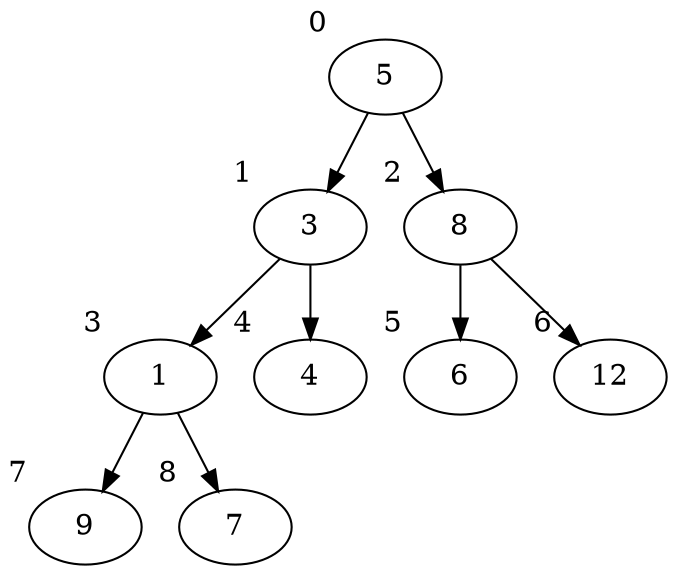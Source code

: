 digraph G{
	graph [ordering="out"];
	5 [xlabel="0"]
	3 [xlabel="1"]
	8 [xlabel="2"]
	1 [xlabel="3"]
	4 [xlabel="4"]
	6 [xlabel="5"]
	12 [xlabel="6"]
    9 [xlabel="7"] 
    7 [xlabel="8"]
    
	5 -> 3;
	5 -> 8;
	3 -> 1;
	3 -> 4;
	8 -> 6;
	8 -> 12;
    1 -> 9;
    1 -> 7;
}
